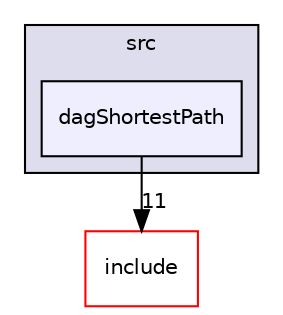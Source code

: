 digraph "/home/vicky/pgrouting/pgrouting/pgrouting/src/dagShortestPath" {
  compound=true
  node [ fontsize="10", fontname="Helvetica"];
  edge [ labelfontsize="10", labelfontname="Helvetica"];
  subgraph clusterdir_68267d1309a1af8e8297ef4c3efbcdba {
    graph [ bgcolor="#ddddee", pencolor="black", label="src" fontname="Helvetica", fontsize="10", URL="dir_68267d1309a1af8e8297ef4c3efbcdba.html"]
  dir_0bea4d64e55f95cc765f0737430d4a1b [shape=box, label="dagShortestPath", style="filled", fillcolor="#eeeeff", pencolor="black", URL="dir_0bea4d64e55f95cc765f0737430d4a1b.html"];
  }
  dir_d44c64559bbebec7f509842c48db8b23 [shape=box label="include" fillcolor="white" style="filled" color="red" URL="dir_d44c64559bbebec7f509842c48db8b23.html"];
  dir_0bea4d64e55f95cc765f0737430d4a1b->dir_d44c64559bbebec7f509842c48db8b23 [headlabel="11", labeldistance=1.5 headhref="dir_000063_000000.html"];
}
